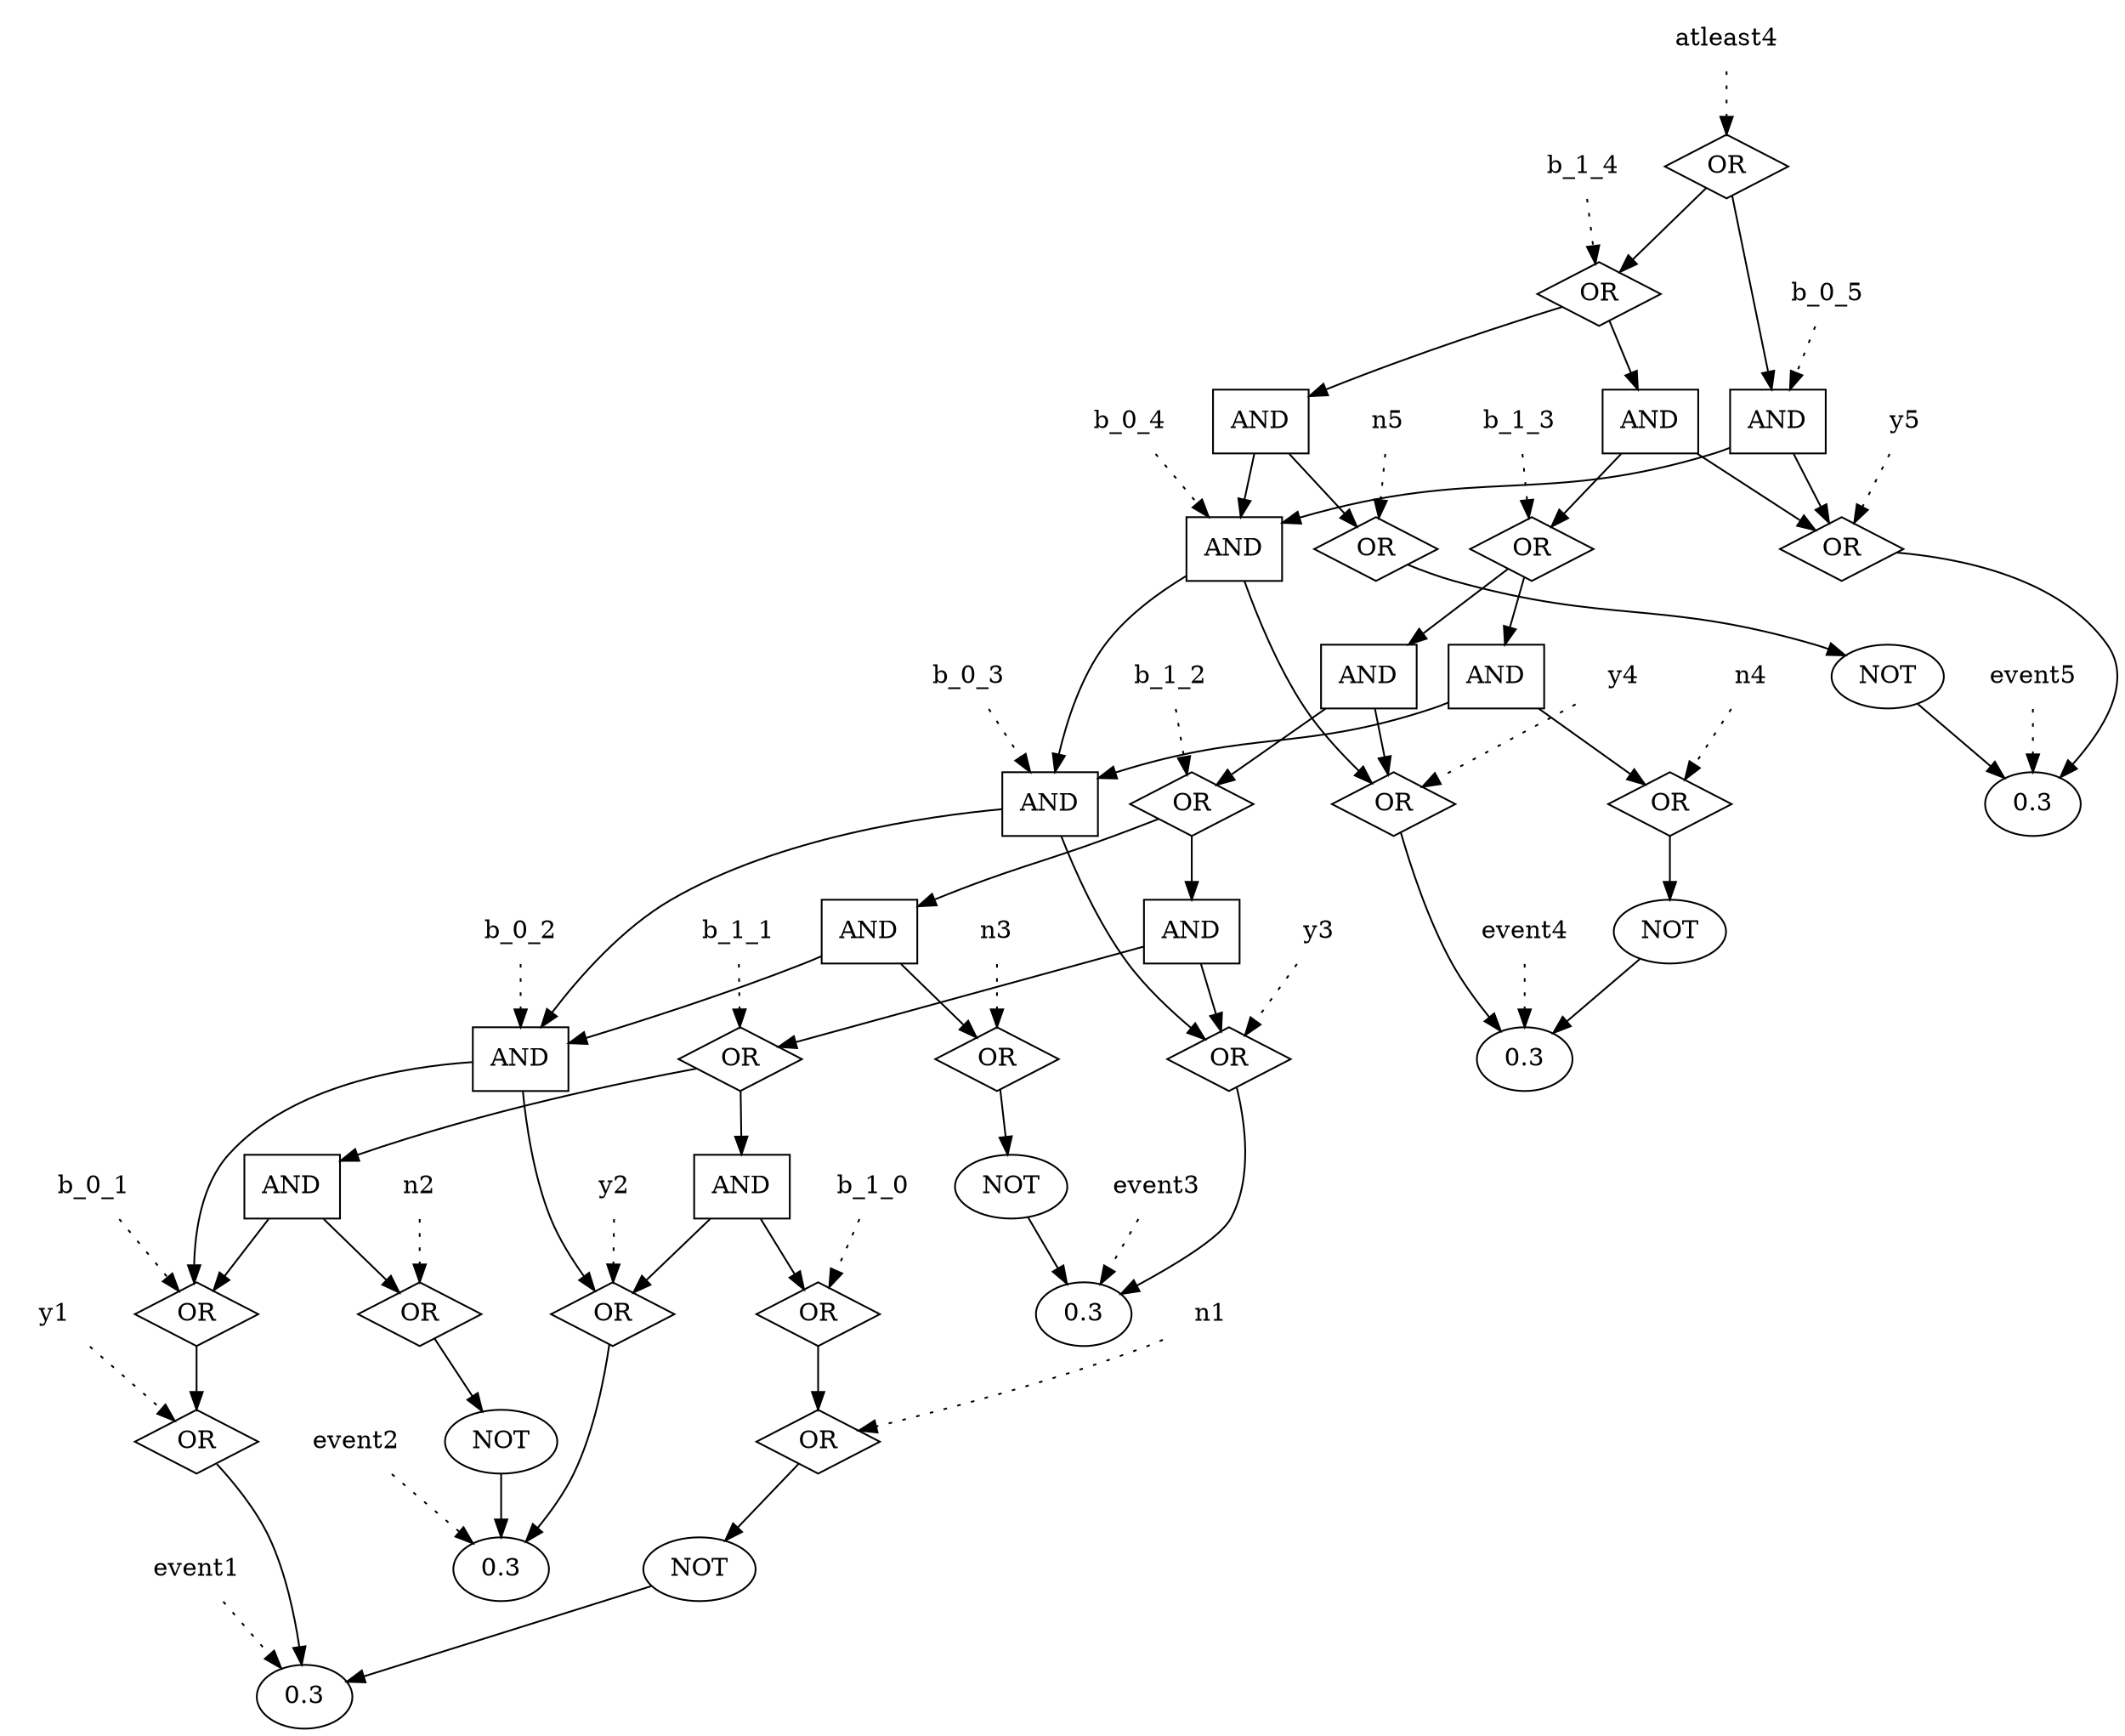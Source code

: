 digraph GP {
1 [label="0.3", shape="ellipse", style="filled", fillcolor="white"];
2 [label="OR", shape="diamond", style="filled", fillcolor="white"];
 -1 [label="NOT"];
-1 -> 1;
2 -> -1;
3 [label="OR", shape="diamond", style="filled", fillcolor="white"];
 3 -> 2;
4 [label="0.3", shape="ellipse", style="filled", fillcolor="white"];
5 [label="OR", shape="diamond", style="filled", fillcolor="white"];
 5 -> 4;
6 [label="AND", shape="box", style="filled", fillcolor="white"];
6 -> 3;
6 -> 5;
7 [label="OR", shape="diamond", style="filled", fillcolor="white"];
 7 -> 1;
8 [label="OR", shape="diamond", style="filled", fillcolor="white"];
 8 -> 7;
9 [label="OR", shape="diamond", style="filled", fillcolor="white"];
 -4 [label="NOT"];
-4 -> 4;
9 -> -4;
10 [label="AND", shape="box", style="filled", fillcolor="white"];
10 -> 8;
10 -> 9;
11 [label="OR", shape="diamond", style="filled", fillcolor="white"];
 11 -> 6;
11 -> 10;
12 [label="0.3", shape="ellipse", style="filled", fillcolor="white"];
13 [label="OR", shape="diamond", style="filled", fillcolor="white"];
 13 -> 12;
14 [label="AND", shape="box", style="filled", fillcolor="white"];
14 -> 11;
14 -> 13;
15 [label="AND", shape="box", style="filled", fillcolor="white"];
15 -> 8;
15 -> 5;
16 [label="OR", shape="diamond", style="filled", fillcolor="white"];
 -12 [label="NOT"];
-12 -> 12;
16 -> -12;
17 [label="AND", shape="box", style="filled", fillcolor="white"];
17 -> 15;
17 -> 16;
18 [label="OR", shape="diamond", style="filled", fillcolor="white"];
 18 -> 14;
18 -> 17;
19 [label="0.3", shape="ellipse", style="filled", fillcolor="white"];
20 [label="OR", shape="diamond", style="filled", fillcolor="white"];
 20 -> 19;
21 [label="AND", shape="box", style="filled", fillcolor="white"];
21 -> 18;
21 -> 20;
22 [label="AND", shape="box", style="filled", fillcolor="white"];
22 -> 15;
22 -> 13;
23 [label="OR", shape="diamond", style="filled", fillcolor="white"];
 -19 [label="NOT"];
-19 -> 19;
23 -> -19;
24 [label="AND", shape="box", style="filled", fillcolor="white"];
24 -> 22;
24 -> 23;
25 [label="OR", shape="diamond", style="filled", fillcolor="white"];
 25 -> 21;
25 -> 24;
26 [label="0.3", shape="ellipse", style="filled", fillcolor="white"];
27 [label="OR", shape="diamond", style="filled", fillcolor="white"];
 27 -> 26;
28 [label="AND", shape="box", style="filled", fillcolor="white"];
28 -> 25;
28 -> 27;
29 [label="AND", shape="box", style="filled", fillcolor="white"];
29 -> 22;
29 -> 20;
30 [label="OR", shape="diamond", style="filled", fillcolor="white"];
 -26 [label="NOT"];
-26 -> 26;
30 -> -26;
31 [label="AND", shape="box", style="filled", fillcolor="white"];
31 -> 29;
31 -> 30;
32 [label="OR", shape="diamond", style="filled", fillcolor="white"];
 32 -> 28;
32 -> 31;
33 [label="AND", shape="box", style="filled", fillcolor="white"];
33 -> 29;
33 -> 27;
34 [label="OR", shape="diamond", style="filled", fillcolor="white"];
 34 -> 32;
34 -> 33;
q_0 [ label="event4", shape="plaintext" ];
q_0 -> 19 [style="dotted" ];
q_1 [ label="b_0_3", shape="plaintext" ];
q_1 -> 22 [style="dotted" ];
q_2 [ label="b_1_2", shape="plaintext" ];
q_2 -> 18 [style="dotted" ];
q_3 [ label="event1", shape="plaintext" ];
q_3 -> 1 [style="dotted" ];
q_4 [ label="event3", shape="plaintext" ];
q_4 -> 12 [style="dotted" ];
q_5 [ label="b_0_5", shape="plaintext" ];
q_5 -> 33 [style="dotted" ];
q_6 [ label="b_0_4", shape="plaintext" ];
q_6 -> 29 [style="dotted" ];
q_7 [ label="b_1_0", shape="plaintext" ];
q_7 -> 3 [style="dotted" ];
q_8 [ label="b_1_1", shape="plaintext" ];
q_8 -> 11 [style="dotted" ];
q_9 [ label="y1", shape="plaintext" ];
q_9 -> 7 [style="dotted" ];
q_10 [ label="y4", shape="plaintext" ];
q_10 -> 20 [style="dotted" ];
q_11 [ label="n4", shape="plaintext" ];
q_11 -> 23 [style="dotted" ];
q_12 [ label="b_1_4", shape="plaintext" ];
q_12 -> 32 [style="dotted" ];
q_13 [ label="b_0_1", shape="plaintext" ];
q_13 -> 8 [style="dotted" ];
q_14 [ label="atleast4", shape="plaintext" ];
q_14 -> 34 [style="dotted" ];
q_15 [ label="y5", shape="plaintext" ];
q_15 -> 27 [style="dotted" ];
q_16 [ label="event5", shape="plaintext" ];
q_16 -> 26 [style="dotted" ];
q_17 [ label="n5", shape="plaintext" ];
q_17 -> 30 [style="dotted" ];
q_18 [ label="b_1_3", shape="plaintext" ];
q_18 -> 25 [style="dotted" ];
q_19 [ label="b_0_2", shape="plaintext" ];
q_19 -> 15 [style="dotted" ];
q_20 [ label="n3", shape="plaintext" ];
q_20 -> 16 [style="dotted" ];
q_21 [ label="event2", shape="plaintext" ];
q_21 -> 4 [style="dotted" ];
q_22 [ label="y3", shape="plaintext" ];
q_22 -> 13 [style="dotted" ];
q_23 [ label="n2", shape="plaintext" ];
q_23 -> 9 [style="dotted" ];
q_24 [ label="n1", shape="plaintext" ];
q_24 -> 2 [style="dotted" ];
q_25 [ label="y2", shape="plaintext" ];
q_25 -> 5 [style="dotted" ];
}
